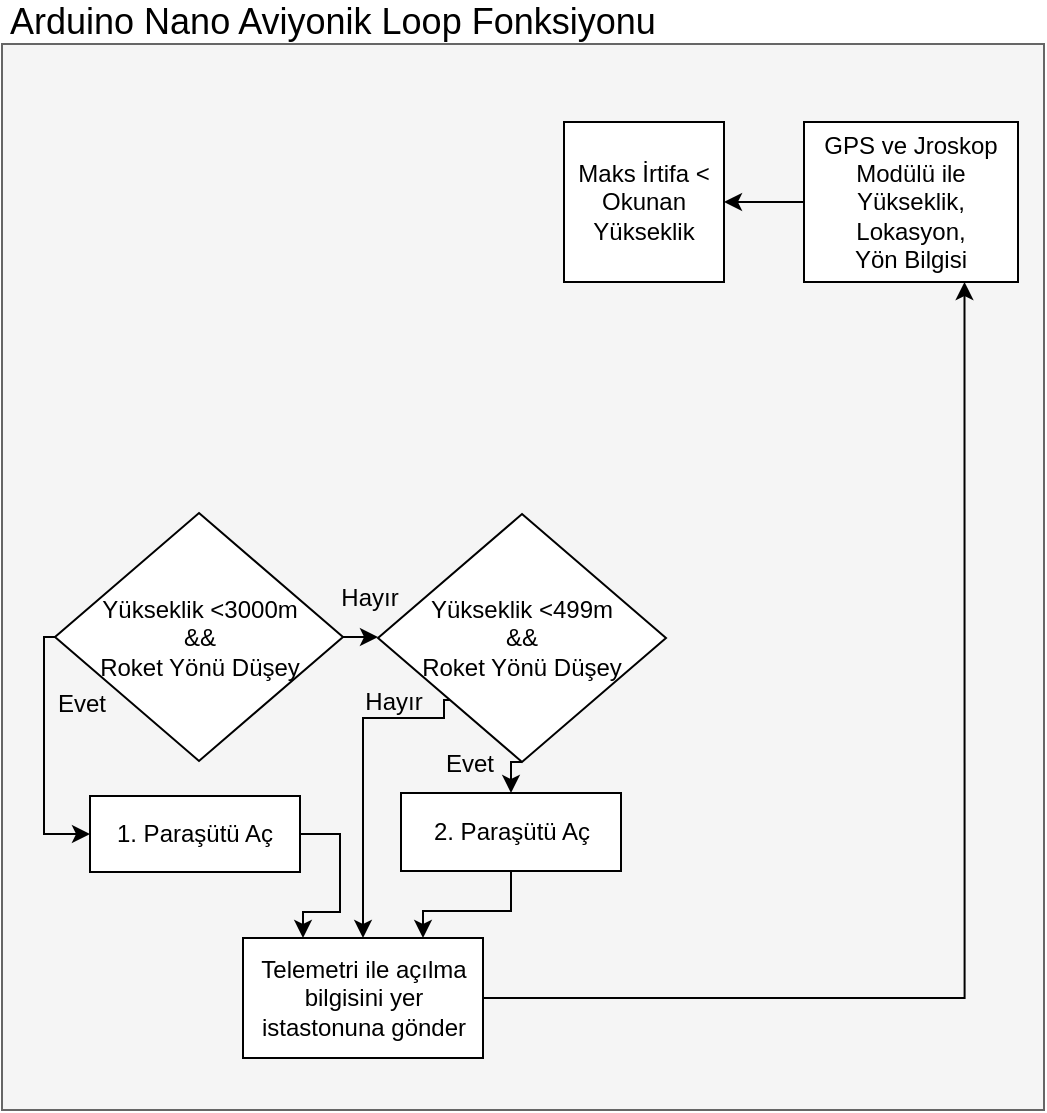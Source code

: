 <mxfile version="12.8.3" type="github">
  <diagram id="dz1NT8YJN7HHtKXdm0w7" name="Page-1">
    <mxGraphModel dx="1021" dy="521" grid="1" gridSize="10" guides="1" tooltips="1" connect="1" arrows="1" fold="1" page="1" pageScale="1" pageWidth="827" pageHeight="1169" math="0" shadow="0">
      <root>
        <mxCell id="0" />
        <mxCell id="1" parent="0" />
        <mxCell id="6eJxPTzUffE4Kh-6WU67-1" value="" style="rounded=0;whiteSpace=wrap;html=1;fillColor=#f5f5f5;strokeColor=#666666;fontColor=#333333;" parent="1" vertex="1">
          <mxGeometry x="239" y="101" width="521" height="533" as="geometry" />
        </mxCell>
        <mxCell id="6eJxPTzUffE4Kh-6WU67-2" value="&lt;span style=&quot;font-size: 18px&quot;&gt;Arduino Nano Aviyonik Loop Fonksiyonu&lt;/span&gt;" style="text;html=1;strokeColor=none;fillColor=none;align=left;verticalAlign=middle;whiteSpace=wrap;rounded=0;" parent="1" vertex="1">
          <mxGeometry x="241" y="80" width="339" height="20" as="geometry" />
        </mxCell>
        <mxCell id="-75Nt-psEy_kDfa3PhSn-1" style="edgeStyle=orthogonalEdgeStyle;rounded=0;orthogonalLoop=1;jettySize=auto;html=1;exitX=1;exitY=0.5;exitDx=0;exitDy=0;entryX=0.75;entryY=1;entryDx=0;entryDy=0;" edge="1" parent="1" source="6eJxPTzUffE4Kh-6WU67-6" target="6eJxPTzUffE4Kh-6WU67-8">
          <mxGeometry relative="1" as="geometry" />
        </mxCell>
        <mxCell id="6eJxPTzUffE4Kh-6WU67-6" value="Telemetri ile açılma bilgisini yer istastonuna gönder" style="rounded=0;whiteSpace=wrap;html=1;" parent="1" vertex="1">
          <mxGeometry x="359.5" y="548" width="120" height="60" as="geometry" />
        </mxCell>
        <mxCell id="-75Nt-psEy_kDfa3PhSn-4" style="edgeStyle=orthogonalEdgeStyle;rounded=0;orthogonalLoop=1;jettySize=auto;html=1;exitX=0;exitY=0.5;exitDx=0;exitDy=0;entryX=1;entryY=0.5;entryDx=0;entryDy=0;" edge="1" parent="1" source="6eJxPTzUffE4Kh-6WU67-8" target="-75Nt-psEy_kDfa3PhSn-3">
          <mxGeometry relative="1" as="geometry" />
        </mxCell>
        <mxCell id="6eJxPTzUffE4Kh-6WU67-8" value="GPS ve Jroskop Modülü ile Yükseklik, Lokasyon,&lt;br&gt;Yön Bilgisi" style="rounded=0;whiteSpace=wrap;html=1;" parent="1" vertex="1">
          <mxGeometry x="640" y="140" width="107" height="80" as="geometry" />
        </mxCell>
        <mxCell id="6eJxPTzUffE4Kh-6WU67-9" style="edgeStyle=orthogonalEdgeStyle;rounded=0;orthogonalLoop=1;jettySize=auto;html=1;exitX=0;exitY=0.5;exitDx=0;exitDy=0;entryX=0;entryY=0.5;entryDx=0;entryDy=0;" parent="1" source="6eJxPTzUffE4Kh-6WU67-11" target="6eJxPTzUffE4Kh-6WU67-17" edge="1">
          <mxGeometry relative="1" as="geometry">
            <mxPoint x="269" y="496" as="targetPoint" />
            <Array as="points">
              <mxPoint x="260" y="398" />
              <mxPoint x="260" y="496" />
            </Array>
          </mxGeometry>
        </mxCell>
        <mxCell id="6eJxPTzUffE4Kh-6WU67-10" style="edgeStyle=orthogonalEdgeStyle;rounded=0;orthogonalLoop=1;jettySize=auto;html=1;exitX=1;exitY=0.5;exitDx=0;exitDy=0;entryX=0;entryY=0.5;entryDx=0;entryDy=0;" parent="1" source="6eJxPTzUffE4Kh-6WU67-11" target="6eJxPTzUffE4Kh-6WU67-14" edge="1">
          <mxGeometry relative="1" as="geometry" />
        </mxCell>
        <mxCell id="6eJxPTzUffE4Kh-6WU67-11" value="Yükseklik &amp;lt;3000m&lt;br&gt;&amp;amp;&amp;amp;&lt;br&gt;Roket Yönü Düşey" style="rhombus;whiteSpace=wrap;html=1;" parent="1" vertex="1">
          <mxGeometry x="265.5" y="335.5" width="144" height="124" as="geometry" />
        </mxCell>
        <mxCell id="6eJxPTzUffE4Kh-6WU67-12" style="edgeStyle=orthogonalEdgeStyle;rounded=0;orthogonalLoop=1;jettySize=auto;html=1;exitX=0.5;exitY=1;exitDx=0;exitDy=0;entryX=0.5;entryY=0;entryDx=0;entryDy=0;" parent="1" source="6eJxPTzUffE4Kh-6WU67-14" target="6eJxPTzUffE4Kh-6WU67-20" edge="1">
          <mxGeometry relative="1" as="geometry" />
        </mxCell>
        <mxCell id="6eJxPTzUffE4Kh-6WU67-13" style="edgeStyle=orthogonalEdgeStyle;rounded=0;orthogonalLoop=1;jettySize=auto;html=1;exitX=0;exitY=1;exitDx=0;exitDy=0;entryX=0.5;entryY=0;entryDx=0;entryDy=0;" parent="1" source="6eJxPTzUffE4Kh-6WU67-14" target="6eJxPTzUffE4Kh-6WU67-6" edge="1">
          <mxGeometry relative="1" as="geometry">
            <Array as="points">
              <mxPoint x="460" y="438" />
              <mxPoint x="420" y="438" />
            </Array>
          </mxGeometry>
        </mxCell>
        <mxCell id="6eJxPTzUffE4Kh-6WU67-14" value="Yükseklik &amp;lt;499m&lt;br&gt;&amp;amp;&amp;amp;&lt;br&gt;Roket Yönü Düşey&lt;br&gt;" style="rhombus;whiteSpace=wrap;html=1;" parent="1" vertex="1">
          <mxGeometry x="427" y="336" width="144" height="124" as="geometry" />
        </mxCell>
        <mxCell id="6eJxPTzUffE4Kh-6WU67-15" value="Evet" style="text;html=1;strokeColor=none;fillColor=none;align=center;verticalAlign=middle;whiteSpace=wrap;rounded=0;" parent="1" vertex="1">
          <mxGeometry x="259" y="420.5" width="40" height="20" as="geometry" />
        </mxCell>
        <mxCell id="6eJxPTzUffE4Kh-6WU67-16" style="edgeStyle=orthogonalEdgeStyle;rounded=0;orthogonalLoop=1;jettySize=auto;html=1;exitX=1;exitY=0.5;exitDx=0;exitDy=0;entryX=0.25;entryY=0;entryDx=0;entryDy=0;" parent="1" source="6eJxPTzUffE4Kh-6WU67-17" target="6eJxPTzUffE4Kh-6WU67-6" edge="1">
          <mxGeometry relative="1" as="geometry" />
        </mxCell>
        <mxCell id="6eJxPTzUffE4Kh-6WU67-17" value="1. Paraşütü Aç" style="rounded=0;whiteSpace=wrap;html=1;" parent="1" vertex="1">
          <mxGeometry x="283" y="477" width="105" height="38" as="geometry" />
        </mxCell>
        <mxCell id="6eJxPTzUffE4Kh-6WU67-18" value="Hayır" style="text;html=1;strokeColor=none;fillColor=none;align=center;verticalAlign=middle;whiteSpace=wrap;rounded=0;" parent="1" vertex="1">
          <mxGeometry x="402.5" y="368" width="40" height="20" as="geometry" />
        </mxCell>
        <mxCell id="6eJxPTzUffE4Kh-6WU67-19" style="edgeStyle=orthogonalEdgeStyle;rounded=0;orthogonalLoop=1;jettySize=auto;html=1;exitX=0.5;exitY=1;exitDx=0;exitDy=0;entryX=0.75;entryY=0;entryDx=0;entryDy=0;" parent="1" source="6eJxPTzUffE4Kh-6WU67-20" target="6eJxPTzUffE4Kh-6WU67-6" edge="1">
          <mxGeometry relative="1" as="geometry" />
        </mxCell>
        <mxCell id="6eJxPTzUffE4Kh-6WU67-20" value="2. Paraşütü Aç" style="rounded=0;whiteSpace=wrap;html=1;" parent="1" vertex="1">
          <mxGeometry x="438.5" y="475.5" width="110" height="39" as="geometry" />
        </mxCell>
        <mxCell id="6eJxPTzUffE4Kh-6WU67-21" value="Evet" style="text;html=1;strokeColor=none;fillColor=none;align=center;verticalAlign=middle;whiteSpace=wrap;rounded=0;" parent="1" vertex="1">
          <mxGeometry x="453" y="450.5" width="40" height="20" as="geometry" />
        </mxCell>
        <mxCell id="6eJxPTzUffE4Kh-6WU67-22" value="Hayır" style="text;html=1;strokeColor=none;fillColor=none;align=center;verticalAlign=middle;whiteSpace=wrap;rounded=0;" parent="1" vertex="1">
          <mxGeometry x="415" y="419.5" width="40" height="20" as="geometry" />
        </mxCell>
        <mxCell id="-75Nt-psEy_kDfa3PhSn-3" value="Maks İrtifa &amp;lt; Okunan Yükseklik" style="whiteSpace=wrap;html=1;aspect=fixed;" vertex="1" parent="1">
          <mxGeometry x="520" y="140" width="80" height="80" as="geometry" />
        </mxCell>
      </root>
    </mxGraphModel>
  </diagram>
</mxfile>
